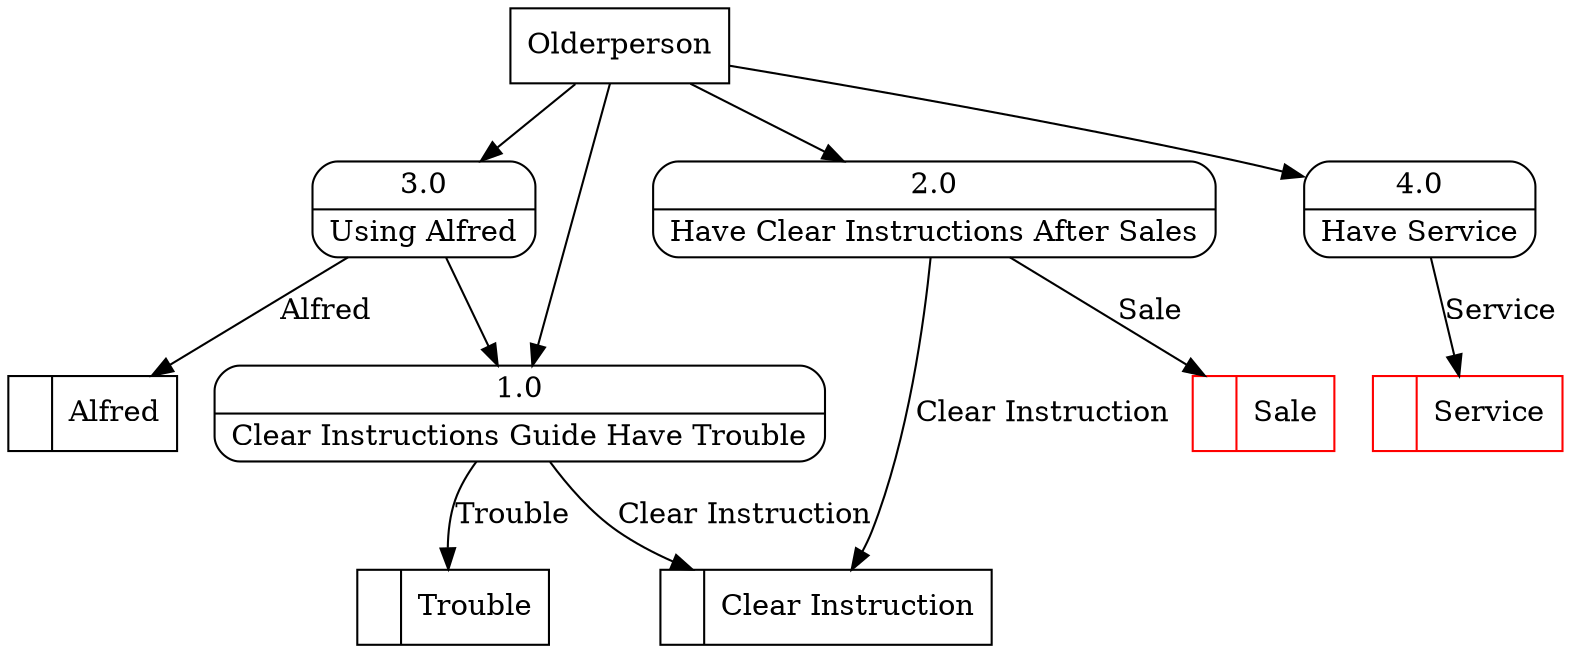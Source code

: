 digraph dfd2{ 
node[shape=record]
200 [label="<f0>  |<f1> Alfred " ];
201 [label="<f0>  |<f1> Service " color=red];
202 [label="<f0>  |<f1> Clear Instruction " ];
203 [label="<f0>  |<f1> Sale " color=red];
204 [label="<f0>  |<f1> Trouble " ];
205 [label="Olderperson" shape=box];
206 [label="{<f0> 1.0|<f1> Clear Instructions Guide Have Trouble }" shape=Mrecord];
207 [label="{<f0> 2.0|<f1> Have Clear Instructions After Sales }" shape=Mrecord];
208 [label="{<f0> 3.0|<f1> Using Alfred }" shape=Mrecord];
209 [label="{<f0> 4.0|<f1> Have Service }" shape=Mrecord];
205 -> 206
205 -> 207
205 -> 208
205 -> 209
206 -> 204 [label="Trouble"]
206 -> 202 [label="Clear Instruction"]
207 -> 202 [label="Clear Instruction"]
207 -> 203 [label="Sale"]
208 -> 206
208 -> 200 [label="Alfred"]
209 -> 201 [label="Service"]
}